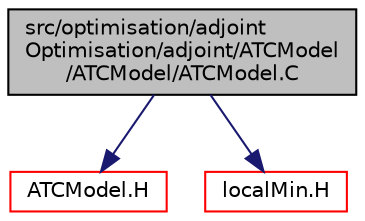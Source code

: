digraph "src/optimisation/adjointOptimisation/adjoint/ATCModel/ATCModel/ATCModel.C"
{
  bgcolor="transparent";
  edge [fontname="Helvetica",fontsize="10",labelfontname="Helvetica",labelfontsize="10"];
  node [fontname="Helvetica",fontsize="10",shape=record];
  Node1 [label="src/optimisation/adjoint\lOptimisation/adjoint/ATCModel\l/ATCModel/ATCModel.C",height=0.2,width=0.4,color="black", fillcolor="grey75", style="filled" fontcolor="black"];
  Node1 -> Node2 [color="midnightblue",fontsize="10",style="solid",fontname="Helvetica"];
  Node2 [label="ATCModel.H",height=0.2,width=0.4,color="red",URL="$ATCModel_8H.html"];
  Node1 -> Node3 [color="midnightblue",fontsize="10",style="solid",fontname="Helvetica"];
  Node3 [label="localMin.H",height=0.2,width=0.4,color="red",URL="$localMin_8H.html"];
}

